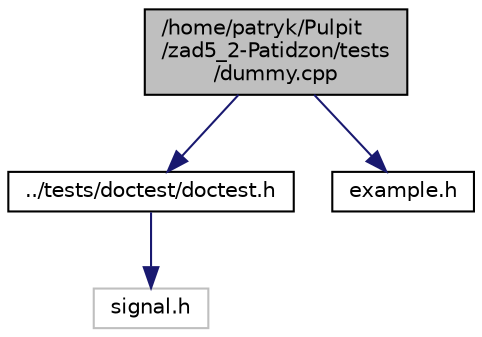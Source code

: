 digraph "/home/patryk/Pulpit/zad5_2-Patidzon/tests/dummy.cpp"
{
 // LATEX_PDF_SIZE
  edge [fontname="Helvetica",fontsize="10",labelfontname="Helvetica",labelfontsize="10"];
  node [fontname="Helvetica",fontsize="10",shape=record];
  Node1 [label="/home/patryk/Pulpit\l/zad5_2-Patidzon/tests\l/dummy.cpp",height=0.2,width=0.4,color="black", fillcolor="grey75", style="filled", fontcolor="black",tooltip=" "];
  Node1 -> Node2 [color="midnightblue",fontsize="10",style="solid"];
  Node2 [label="../tests/doctest/doctest.h",height=0.2,width=0.4,color="black", fillcolor="white", style="filled",URL="$doctest_8h.html",tooltip=" "];
  Node2 -> Node3 [color="midnightblue",fontsize="10",style="solid"];
  Node3 [label="signal.h",height=0.2,width=0.4,color="grey75", fillcolor="white", style="filled",tooltip=" "];
  Node1 -> Node4 [color="midnightblue",fontsize="10",style="solid"];
  Node4 [label="example.h",height=0.2,width=0.4,color="black", fillcolor="white", style="filled",URL="$example_8h.html",tooltip=" "];
}
